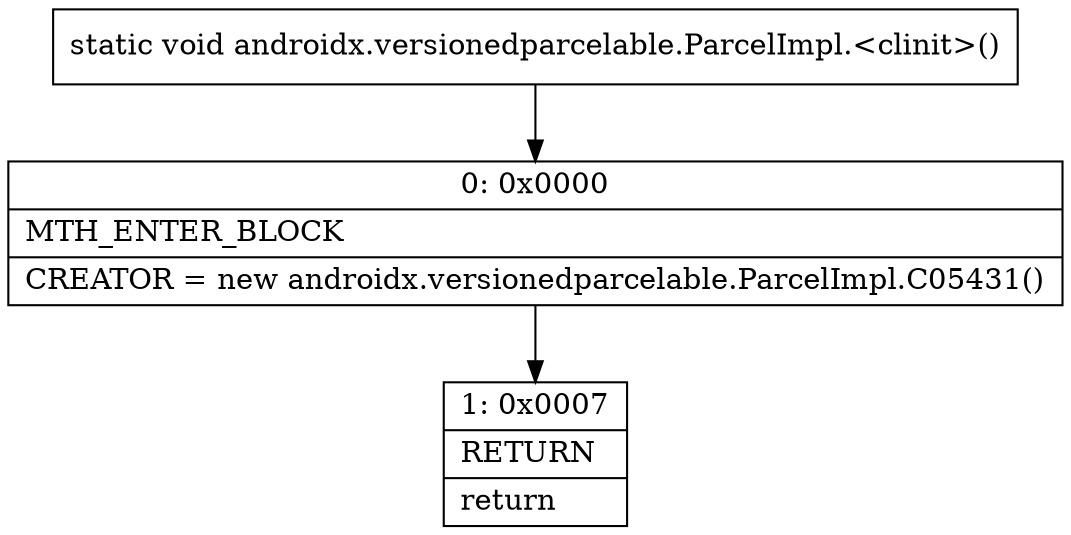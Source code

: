 digraph "CFG forandroidx.versionedparcelable.ParcelImpl.\<clinit\>()V" {
Node_0 [shape=record,label="{0\:\ 0x0000|MTH_ENTER_BLOCK\l|CREATOR = new androidx.versionedparcelable.ParcelImpl.C05431()\l}"];
Node_1 [shape=record,label="{1\:\ 0x0007|RETURN\l|return\l}"];
MethodNode[shape=record,label="{static void androidx.versionedparcelable.ParcelImpl.\<clinit\>() }"];
MethodNode -> Node_0;
Node_0 -> Node_1;
}

